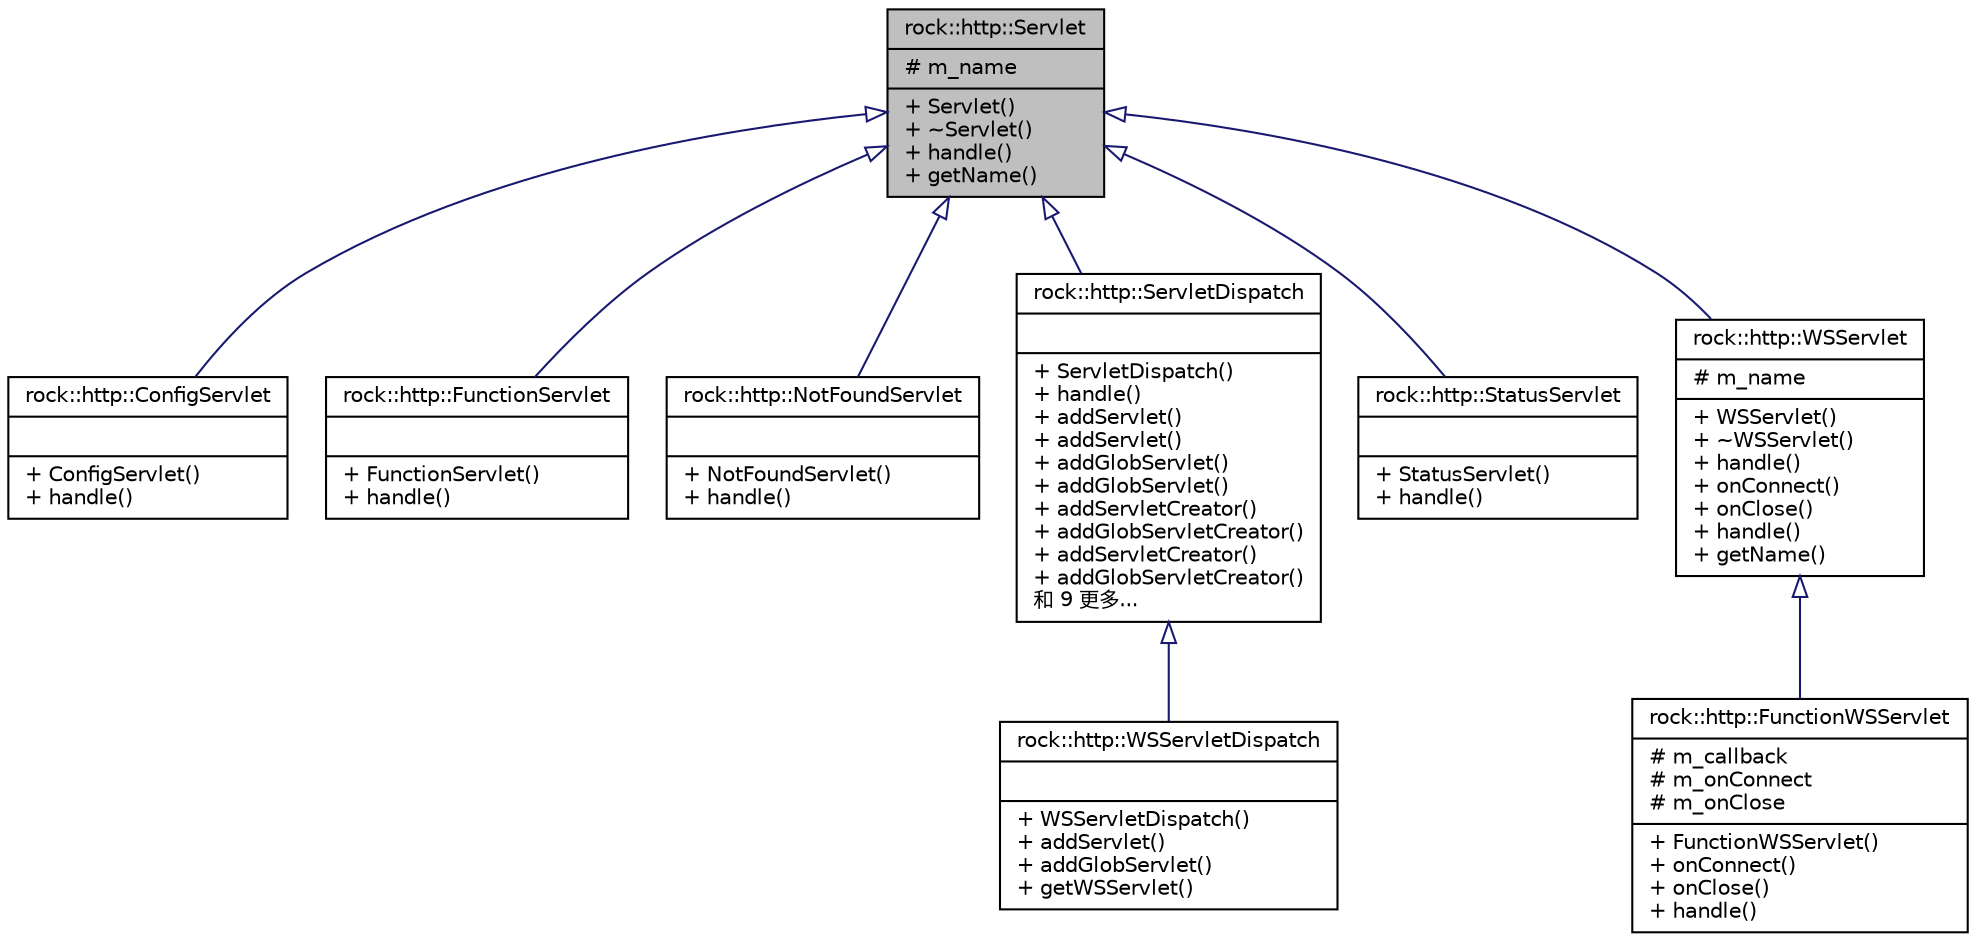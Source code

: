 digraph "rock::http::Servlet"
{
 // LATEX_PDF_SIZE
  edge [fontname="Helvetica",fontsize="10",labelfontname="Helvetica",labelfontsize="10"];
  node [fontname="Helvetica",fontsize="10",shape=record];
  Node1 [label="{rock::http::Servlet\n|# m_name\l|+ Servlet()\l+ ~Servlet()\l+ handle()\l+ getName()\l}",height=0.2,width=0.4,color="black", fillcolor="grey75", style="filled", fontcolor="black",tooltip="Servlet封装"];
  Node1 -> Node2 [dir="back",color="midnightblue",fontsize="10",style="solid",arrowtail="onormal"];
  Node2 [label="{rock::http::ConfigServlet\n||+ ConfigServlet()\l+ handle()\l}",height=0.2,width=0.4,color="black", fillcolor="white", style="filled",URL="$classrock_1_1http_1_1ConfigServlet.html",tooltip=" "];
  Node1 -> Node3 [dir="back",color="midnightblue",fontsize="10",style="solid",arrowtail="onormal"];
  Node3 [label="{rock::http::FunctionServlet\n||+ FunctionServlet()\l+ handle()\l}",height=0.2,width=0.4,color="black", fillcolor="white", style="filled",URL="$classrock_1_1http_1_1FunctionServlet.html",tooltip="函数式Servlet"];
  Node1 -> Node4 [dir="back",color="midnightblue",fontsize="10",style="solid",arrowtail="onormal"];
  Node4 [label="{rock::http::NotFoundServlet\n||+ NotFoundServlet()\l+ handle()\l}",height=0.2,width=0.4,color="black", fillcolor="white", style="filled",URL="$classrock_1_1http_1_1NotFoundServlet.html",tooltip="NotFoundServlet(默认返回404)"];
  Node1 -> Node5 [dir="back",color="midnightblue",fontsize="10",style="solid",arrowtail="onormal"];
  Node5 [label="{rock::http::ServletDispatch\n||+ ServletDispatch()\l+ handle()\l+ addServlet()\l+ addServlet()\l+ addGlobServlet()\l+ addGlobServlet()\l+ addServletCreator()\l+ addGlobServletCreator()\l+ addServletCreator()\l+ addGlobServletCreator()\l和 9 更多...\l}",height=0.2,width=0.4,color="black", fillcolor="white", style="filled",URL="$classrock_1_1http_1_1ServletDispatch.html",tooltip="Servlet分发器"];
  Node5 -> Node6 [dir="back",color="midnightblue",fontsize="10",style="solid",arrowtail="onormal"];
  Node6 [label="{rock::http::WSServletDispatch\n||+ WSServletDispatch()\l+ addServlet()\l+ addGlobServlet()\l+ getWSServlet()\l}",height=0.2,width=0.4,color="black", fillcolor="white", style="filled",URL="$classrock_1_1http_1_1WSServletDispatch.html",tooltip=" "];
  Node1 -> Node7 [dir="back",color="midnightblue",fontsize="10",style="solid",arrowtail="onormal"];
  Node7 [label="{rock::http::StatusServlet\n||+ StatusServlet()\l+ handle()\l}",height=0.2,width=0.4,color="black", fillcolor="white", style="filled",URL="$classrock_1_1http_1_1StatusServlet.html",tooltip=" "];
  Node1 -> Node8 [dir="back",color="midnightblue",fontsize="10",style="solid",arrowtail="onormal"];
  Node8 [label="{rock::http::WSServlet\n|# m_name\l|+ WSServlet()\l+ ~WSServlet()\l+ handle()\l+ onConnect()\l+ onClose()\l+ handle()\l+ getName()\l}",height=0.2,width=0.4,color="black", fillcolor="white", style="filled",URL="$classrock_1_1http_1_1WSServlet.html",tooltip=" "];
  Node8 -> Node9 [dir="back",color="midnightblue",fontsize="10",style="solid",arrowtail="onormal"];
  Node9 [label="{rock::http::FunctionWSServlet\n|# m_callback\l# m_onConnect\l# m_onClose\l|+ FunctionWSServlet()\l+ onConnect()\l+ onClose()\l+ handle()\l}",height=0.2,width=0.4,color="black", fillcolor="white", style="filled",URL="$classrock_1_1http_1_1FunctionWSServlet.html",tooltip=" "];
}
